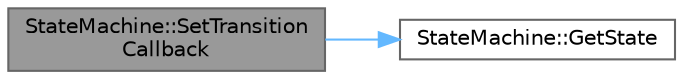 digraph "StateMachine::SetTransitionCallback"
{
 // LATEX_PDF_SIZE
  bgcolor="transparent";
  edge [fontname=Helvetica,fontsize=10,labelfontname=Helvetica,labelfontsize=10];
  node [fontname=Helvetica,fontsize=10,shape=box,height=0.2,width=0.4];
  rankdir="LR";
  Node1 [id="Node000001",label="StateMachine::SetTransition\lCallback",height=0.2,width=0.4,color="gray40", fillcolor="grey60", style="filled", fontcolor="black",tooltip=" "];
  Node1 -> Node2 [id="edge1_Node000001_Node000002",color="steelblue1",style="solid",tooltip=" "];
  Node2 [id="Node000002",label="StateMachine::GetState",height=0.2,width=0.4,color="grey40", fillcolor="white", style="filled",URL="$class_state_machine.html#aee6d41146c32f48ffd34f4f1955bbde8",tooltip=" "];
}
